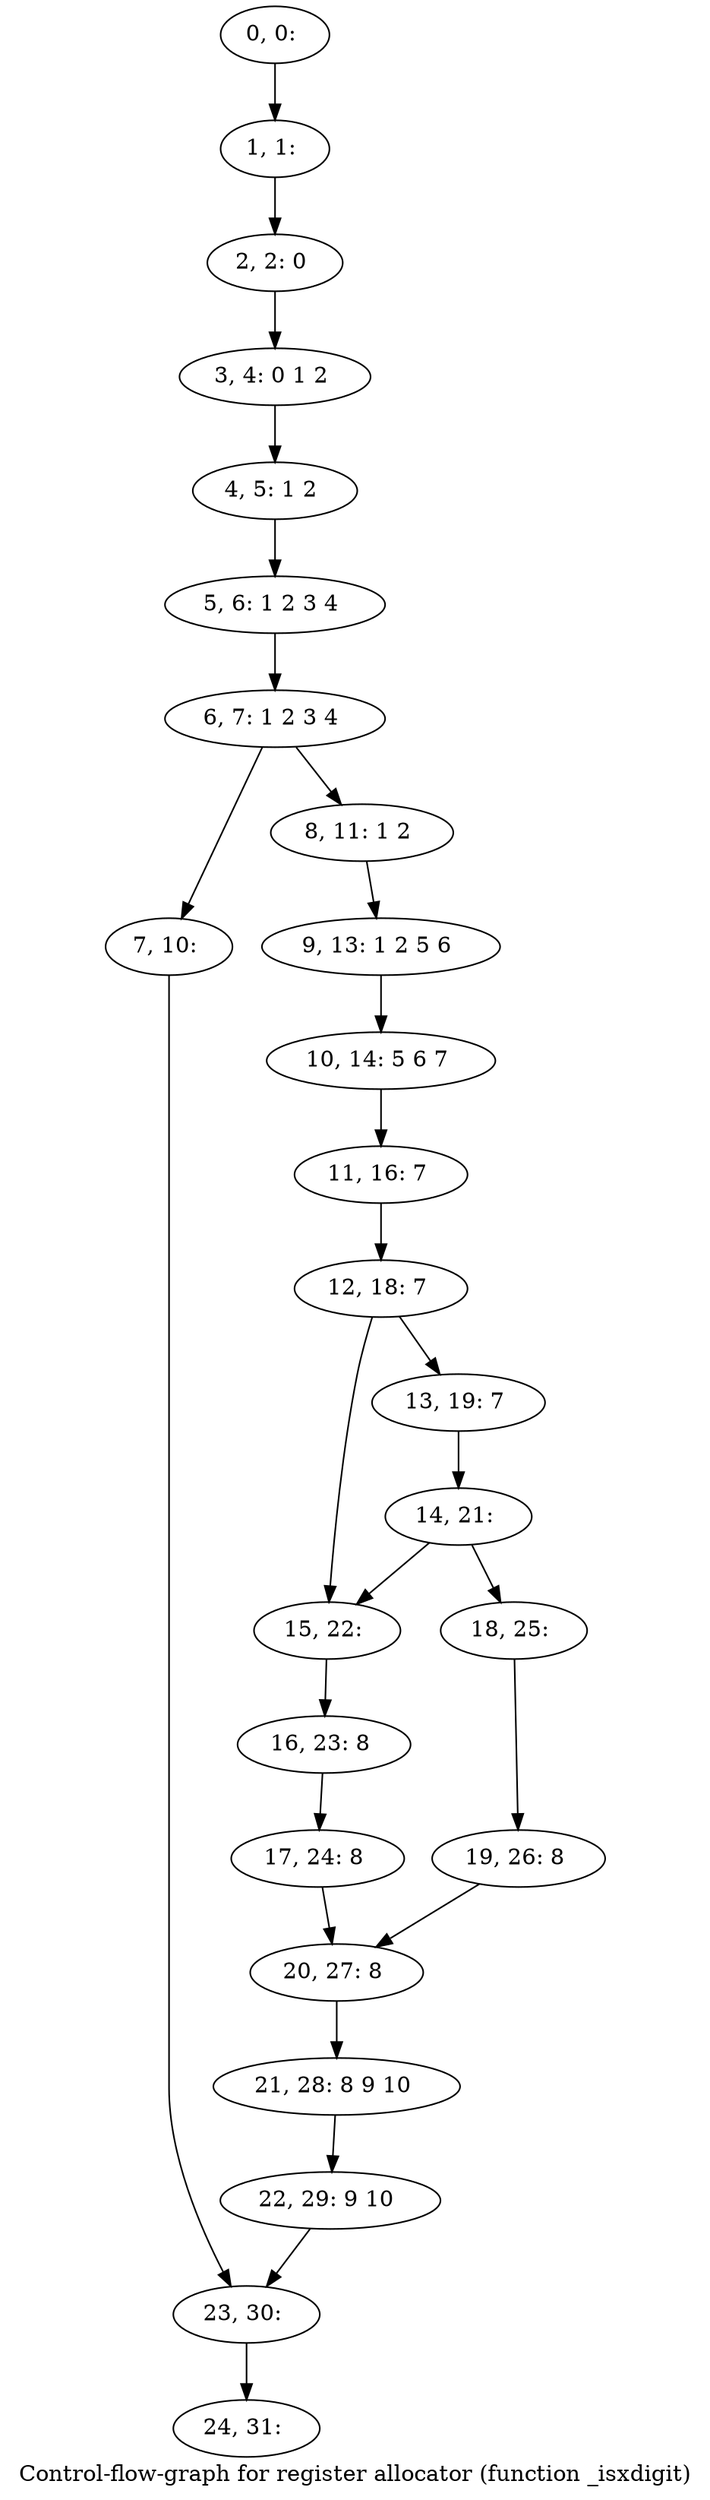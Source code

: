 digraph G {
graph [label="Control-flow-graph for register allocator (function _isxdigit)"]
0[label="0, 0: "];
1[label="1, 1: "];
2[label="2, 2: 0 "];
3[label="3, 4: 0 1 2 "];
4[label="4, 5: 1 2 "];
5[label="5, 6: 1 2 3 4 "];
6[label="6, 7: 1 2 3 4 "];
7[label="7, 10: "];
8[label="8, 11: 1 2 "];
9[label="9, 13: 1 2 5 6 "];
10[label="10, 14: 5 6 7 "];
11[label="11, 16: 7 "];
12[label="12, 18: 7 "];
13[label="13, 19: 7 "];
14[label="14, 21: "];
15[label="15, 22: "];
16[label="16, 23: 8 "];
17[label="17, 24: 8 "];
18[label="18, 25: "];
19[label="19, 26: 8 "];
20[label="20, 27: 8 "];
21[label="21, 28: 8 9 10 "];
22[label="22, 29: 9 10 "];
23[label="23, 30: "];
24[label="24, 31: "];
0->1 ;
1->2 ;
2->3 ;
3->4 ;
4->5 ;
5->6 ;
6->7 ;
6->8 ;
7->23 ;
8->9 ;
9->10 ;
10->11 ;
11->12 ;
12->13 ;
12->15 ;
13->14 ;
14->15 ;
14->18 ;
15->16 ;
16->17 ;
17->20 ;
18->19 ;
19->20 ;
20->21 ;
21->22 ;
22->23 ;
23->24 ;
}
